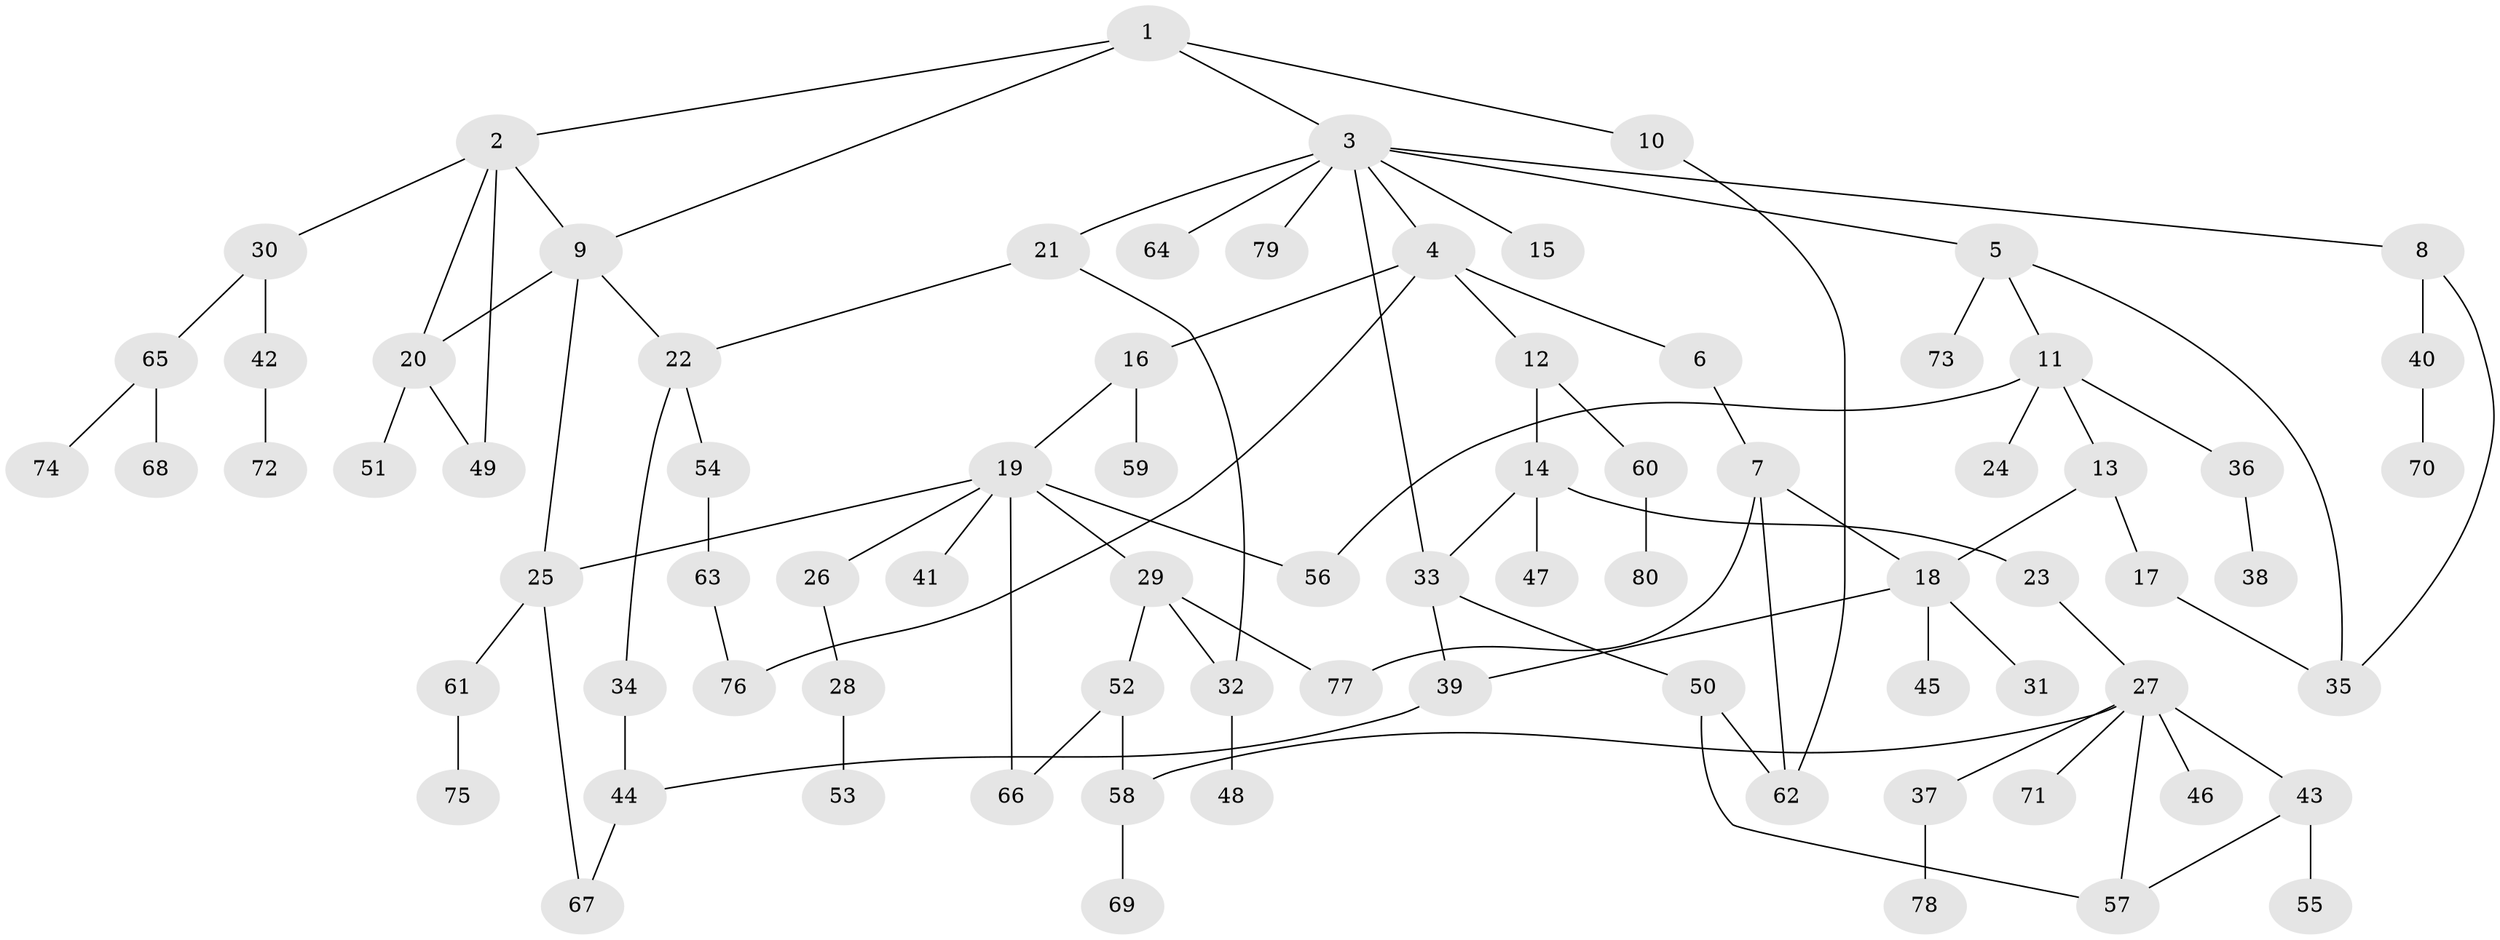 // Generated by graph-tools (version 1.1) at 2025/25/03/09/25 03:25:26]
// undirected, 80 vertices, 101 edges
graph export_dot {
graph [start="1"]
  node [color=gray90,style=filled];
  1;
  2;
  3;
  4;
  5;
  6;
  7;
  8;
  9;
  10;
  11;
  12;
  13;
  14;
  15;
  16;
  17;
  18;
  19;
  20;
  21;
  22;
  23;
  24;
  25;
  26;
  27;
  28;
  29;
  30;
  31;
  32;
  33;
  34;
  35;
  36;
  37;
  38;
  39;
  40;
  41;
  42;
  43;
  44;
  45;
  46;
  47;
  48;
  49;
  50;
  51;
  52;
  53;
  54;
  55;
  56;
  57;
  58;
  59;
  60;
  61;
  62;
  63;
  64;
  65;
  66;
  67;
  68;
  69;
  70;
  71;
  72;
  73;
  74;
  75;
  76;
  77;
  78;
  79;
  80;
  1 -- 2;
  1 -- 3;
  1 -- 10;
  1 -- 9;
  2 -- 9;
  2 -- 30;
  2 -- 49;
  2 -- 20;
  3 -- 4;
  3 -- 5;
  3 -- 8;
  3 -- 15;
  3 -- 21;
  3 -- 33;
  3 -- 64;
  3 -- 79;
  4 -- 6;
  4 -- 12;
  4 -- 16;
  4 -- 76;
  5 -- 11;
  5 -- 73;
  5 -- 35;
  6 -- 7;
  7 -- 77;
  7 -- 62;
  7 -- 18;
  8 -- 35;
  8 -- 40;
  9 -- 20;
  9 -- 25;
  9 -- 22;
  10 -- 62;
  11 -- 13;
  11 -- 24;
  11 -- 36;
  11 -- 56;
  12 -- 14;
  12 -- 60;
  13 -- 17;
  13 -- 18;
  14 -- 23;
  14 -- 47;
  14 -- 33;
  16 -- 19;
  16 -- 59;
  17 -- 35;
  18 -- 31;
  18 -- 45;
  18 -- 39;
  19 -- 25;
  19 -- 26;
  19 -- 29;
  19 -- 41;
  19 -- 56;
  19 -- 66;
  20 -- 49;
  20 -- 51;
  21 -- 22;
  21 -- 32;
  22 -- 34;
  22 -- 54;
  23 -- 27;
  25 -- 61;
  25 -- 67;
  26 -- 28;
  27 -- 37;
  27 -- 43;
  27 -- 46;
  27 -- 71;
  27 -- 58;
  27 -- 57;
  28 -- 53;
  29 -- 52;
  29 -- 77;
  29 -- 32;
  30 -- 42;
  30 -- 65;
  32 -- 48;
  33 -- 39;
  33 -- 50;
  34 -- 44;
  36 -- 38;
  37 -- 78;
  39 -- 44;
  40 -- 70;
  42 -- 72;
  43 -- 55;
  43 -- 57;
  44 -- 67;
  50 -- 62;
  50 -- 57;
  52 -- 58;
  52 -- 66;
  54 -- 63;
  58 -- 69;
  60 -- 80;
  61 -- 75;
  63 -- 76;
  65 -- 68;
  65 -- 74;
}
